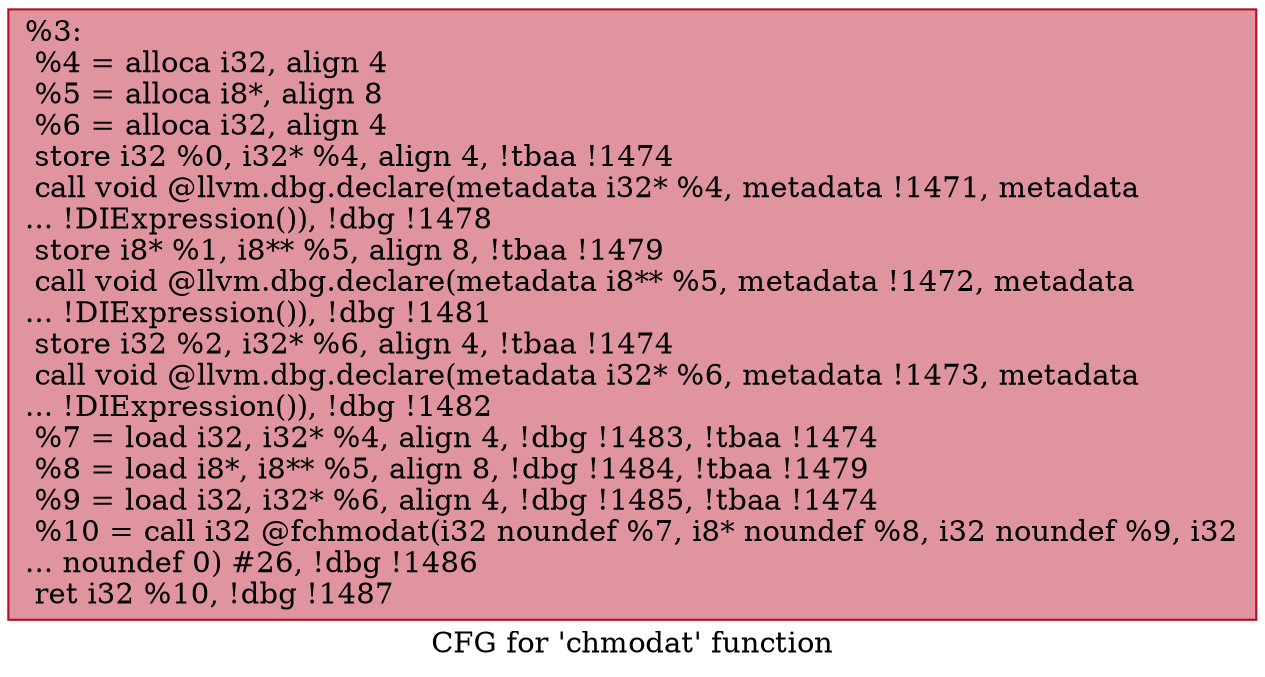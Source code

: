 digraph "CFG for 'chmodat' function" {
	label="CFG for 'chmodat' function";

	Node0xf8d2c0 [shape=record,color="#b70d28ff", style=filled, fillcolor="#b70d2870",label="{%3:\l  %4 = alloca i32, align 4\l  %5 = alloca i8*, align 8\l  %6 = alloca i32, align 4\l  store i32 %0, i32* %4, align 4, !tbaa !1474\l  call void @llvm.dbg.declare(metadata i32* %4, metadata !1471, metadata\l... !DIExpression()), !dbg !1478\l  store i8* %1, i8** %5, align 8, !tbaa !1479\l  call void @llvm.dbg.declare(metadata i8** %5, metadata !1472, metadata\l... !DIExpression()), !dbg !1481\l  store i32 %2, i32* %6, align 4, !tbaa !1474\l  call void @llvm.dbg.declare(metadata i32* %6, metadata !1473, metadata\l... !DIExpression()), !dbg !1482\l  %7 = load i32, i32* %4, align 4, !dbg !1483, !tbaa !1474\l  %8 = load i8*, i8** %5, align 8, !dbg !1484, !tbaa !1479\l  %9 = load i32, i32* %6, align 4, !dbg !1485, !tbaa !1474\l  %10 = call i32 @fchmodat(i32 noundef %7, i8* noundef %8, i32 noundef %9, i32\l... noundef 0) #26, !dbg !1486\l  ret i32 %10, !dbg !1487\l}"];
}
